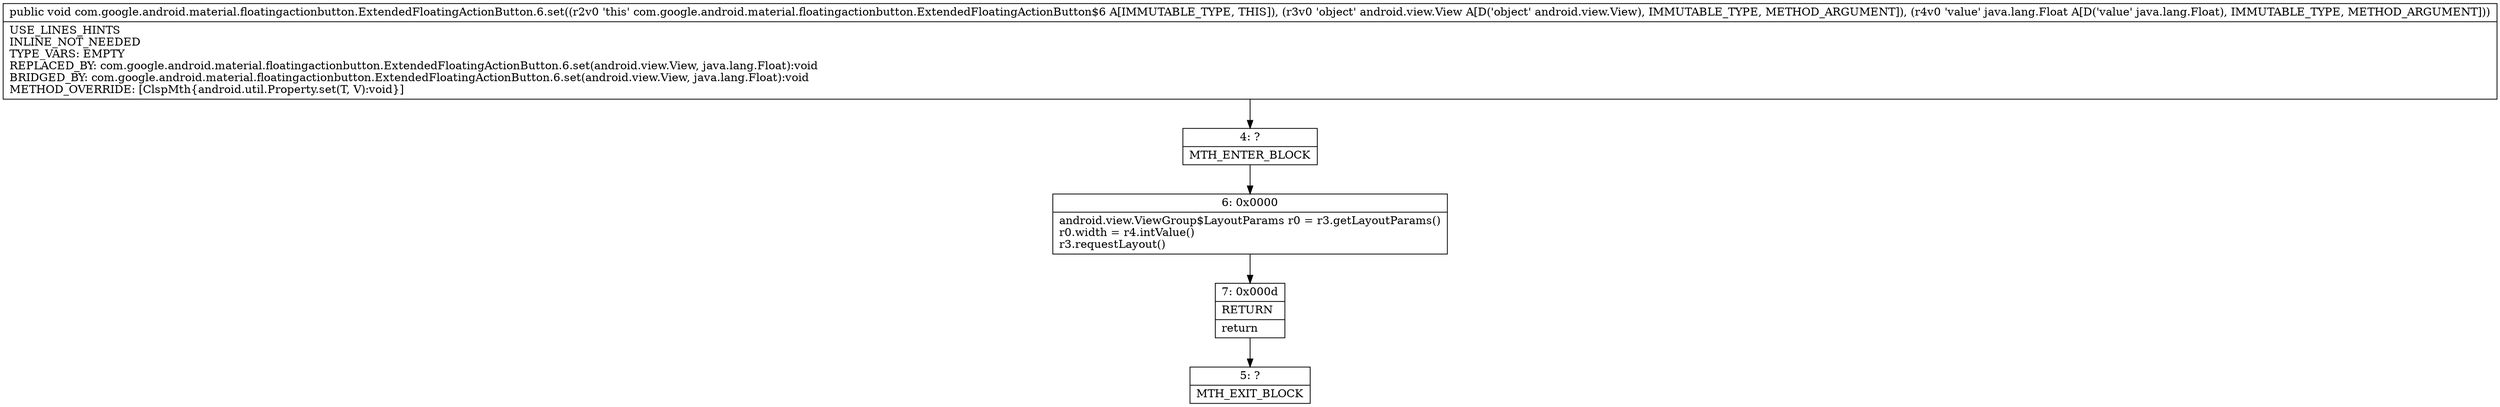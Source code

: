 digraph "CFG forcom.google.android.material.floatingactionbutton.ExtendedFloatingActionButton.6.set(Landroid\/view\/View;Ljava\/lang\/Float;)V" {
Node_4 [shape=record,label="{4\:\ ?|MTH_ENTER_BLOCK\l}"];
Node_6 [shape=record,label="{6\:\ 0x0000|android.view.ViewGroup$LayoutParams r0 = r3.getLayoutParams()\lr0.width = r4.intValue()\lr3.requestLayout()\l}"];
Node_7 [shape=record,label="{7\:\ 0x000d|RETURN\l|return\l}"];
Node_5 [shape=record,label="{5\:\ ?|MTH_EXIT_BLOCK\l}"];
MethodNode[shape=record,label="{public void com.google.android.material.floatingactionbutton.ExtendedFloatingActionButton.6.set((r2v0 'this' com.google.android.material.floatingactionbutton.ExtendedFloatingActionButton$6 A[IMMUTABLE_TYPE, THIS]), (r3v0 'object' android.view.View A[D('object' android.view.View), IMMUTABLE_TYPE, METHOD_ARGUMENT]), (r4v0 'value' java.lang.Float A[D('value' java.lang.Float), IMMUTABLE_TYPE, METHOD_ARGUMENT]))  | USE_LINES_HINTS\lINLINE_NOT_NEEDED\lTYPE_VARS: EMPTY\lREPLACED_BY: com.google.android.material.floatingactionbutton.ExtendedFloatingActionButton.6.set(android.view.View, java.lang.Float):void\lBRIDGED_BY: com.google.android.material.floatingactionbutton.ExtendedFloatingActionButton.6.set(android.view.View, java.lang.Float):void\lMETHOD_OVERRIDE: [ClspMth\{android.util.Property.set(T, V):void\}]\l}"];
MethodNode -> Node_4;Node_4 -> Node_6;
Node_6 -> Node_7;
Node_7 -> Node_5;
}

